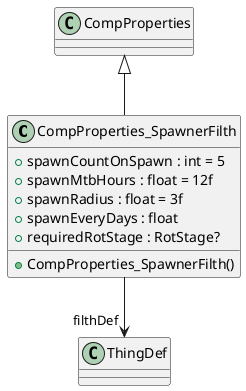 @startuml
class CompProperties_SpawnerFilth {
    + spawnCountOnSpawn : int = 5
    + spawnMtbHours : float = 12f
    + spawnRadius : float = 3f
    + spawnEveryDays : float
    + requiredRotStage : RotStage?
    + CompProperties_SpawnerFilth()
}
CompProperties <|-- CompProperties_SpawnerFilth
CompProperties_SpawnerFilth --> "filthDef" ThingDef
@enduml
